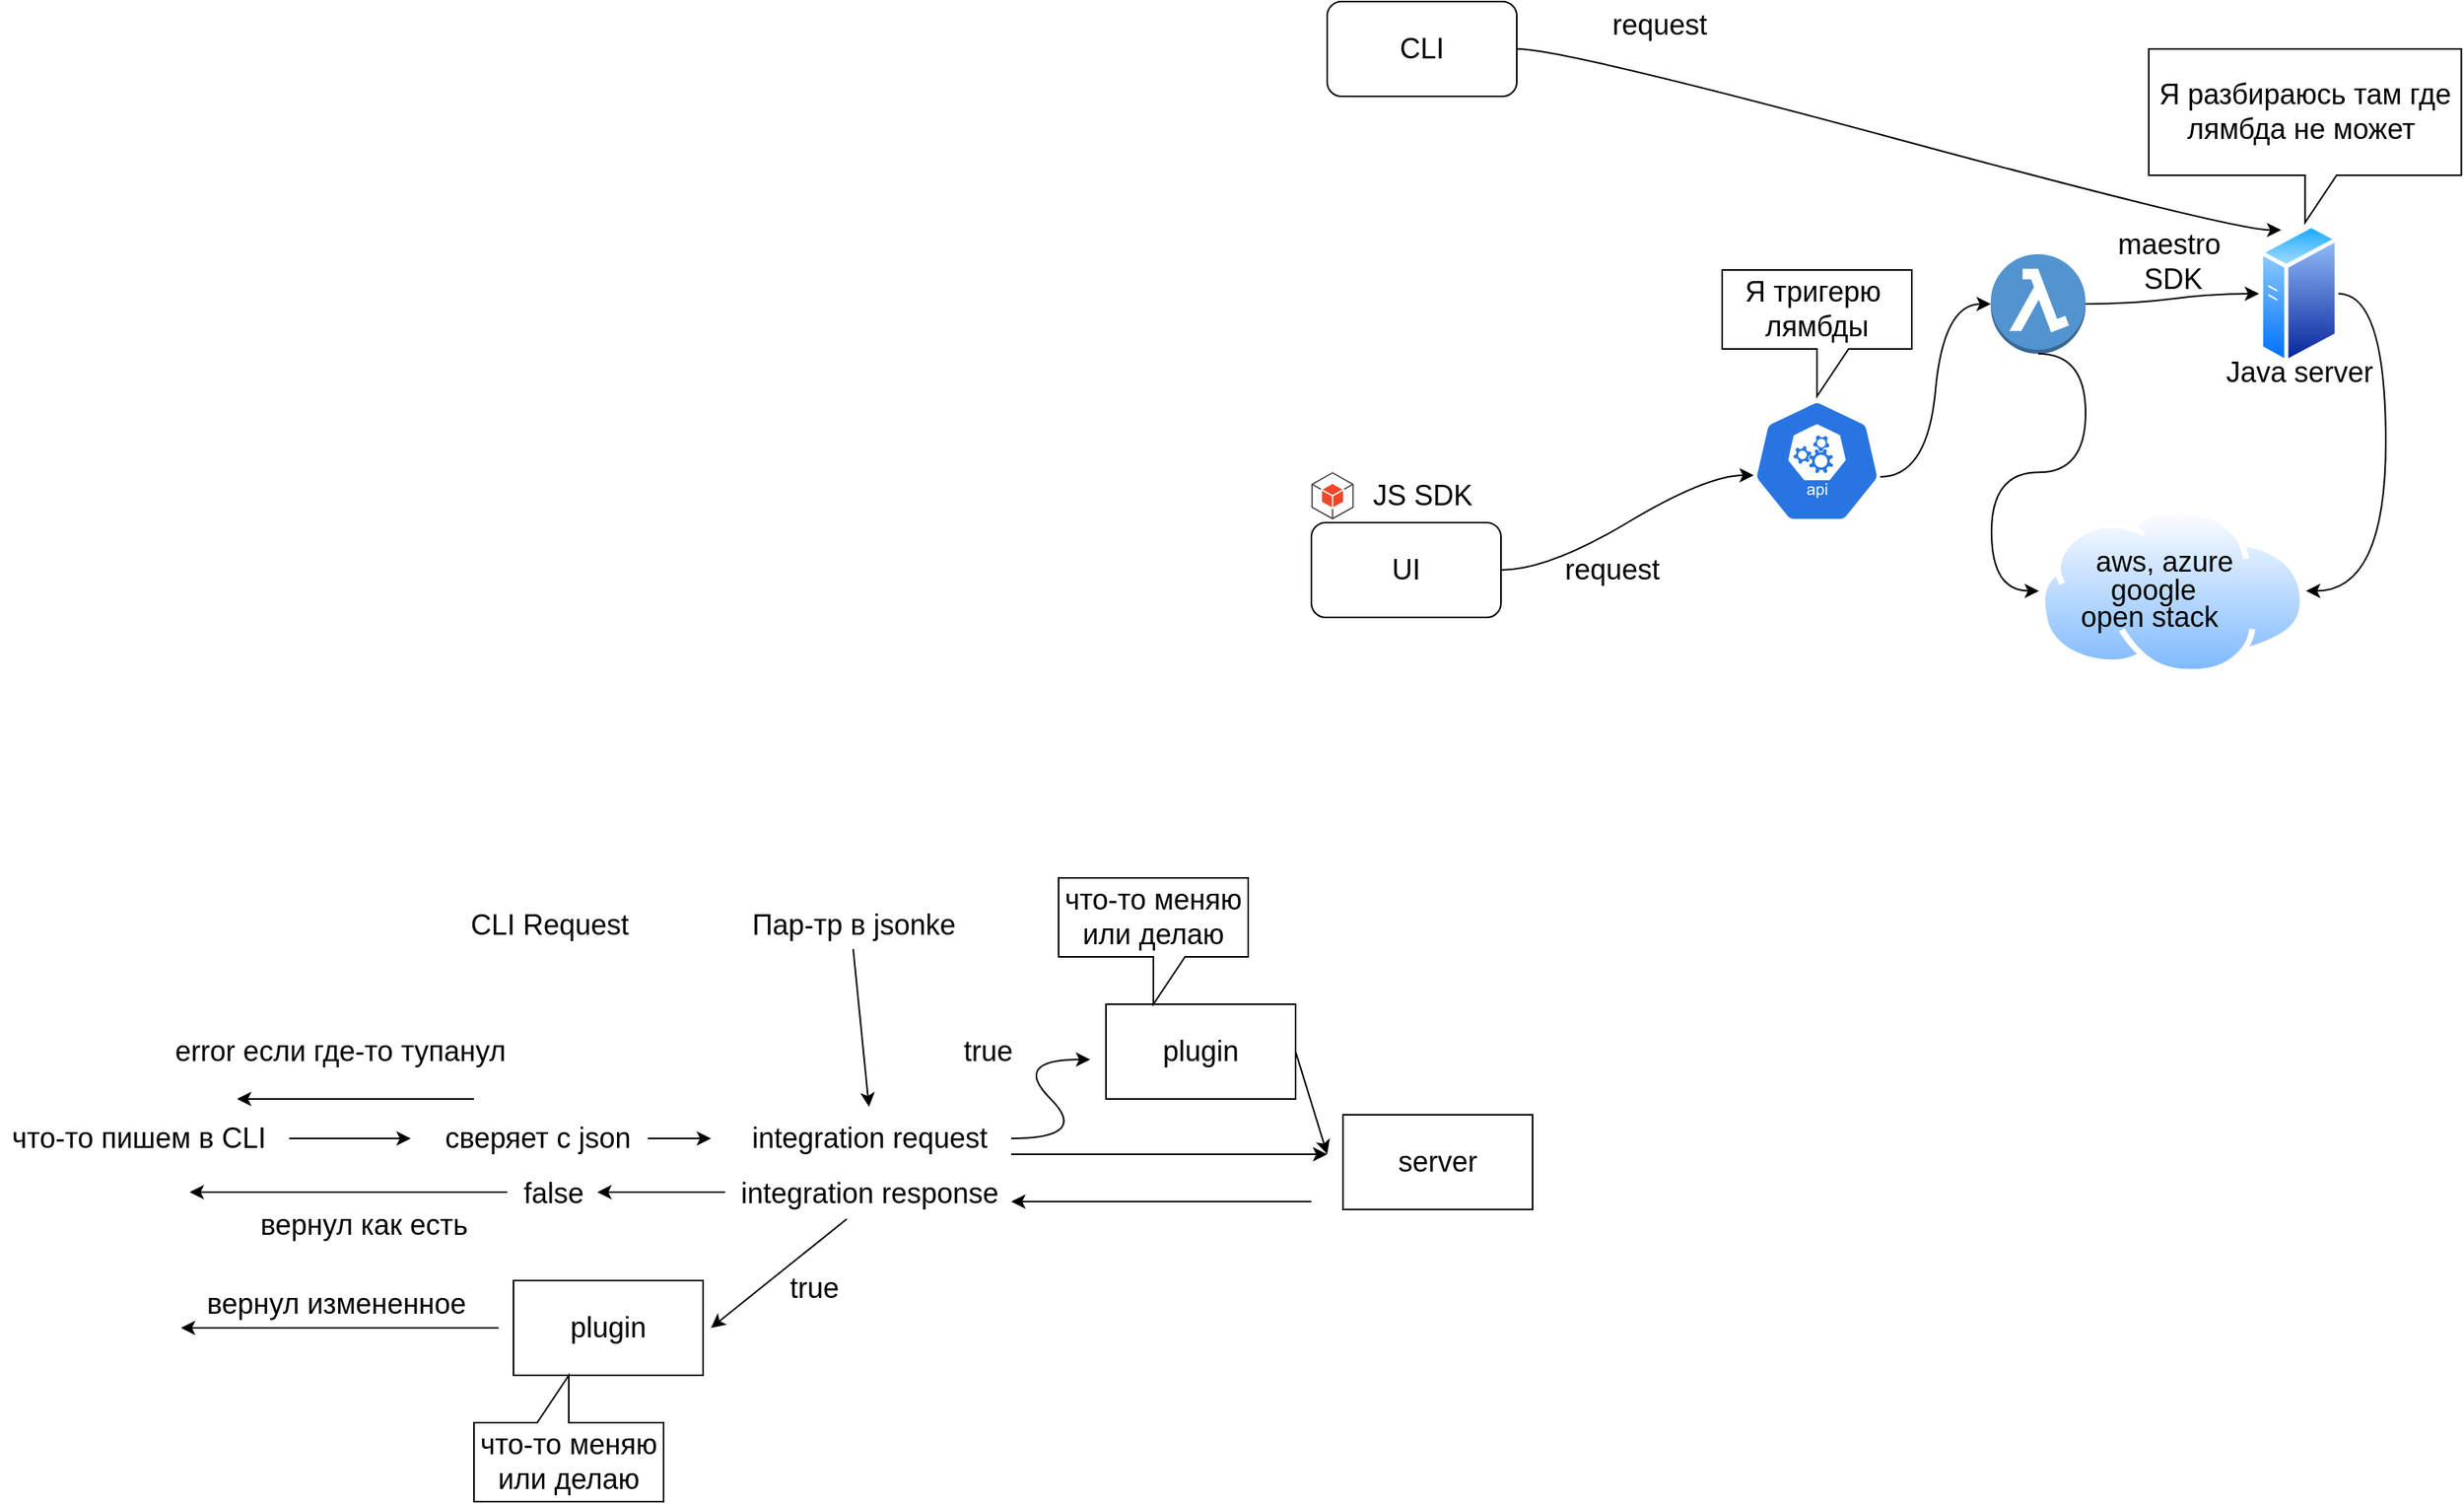 <mxfile version="15.4.3" type="github">
  <diagram id="tReHv3u6Pd42_ITOU3Pc" name="Page-1">
    <mxGraphModel dx="1913" dy="1087" grid="1" gridSize="10" guides="1" tooltips="1" connect="1" arrows="1" fold="1" page="0" pageScale="1" pageWidth="827" pageHeight="1169" math="0" shadow="0">
      <root>
        <mxCell id="0" />
        <mxCell id="1" parent="0" />
        <mxCell id="5rMPybmwtRSb6ZqjiMPX-2" value="&lt;font style=&quot;font-size: 18px&quot;&gt;CLI&lt;/font&gt;" style="rounded=1;whiteSpace=wrap;html=1;" parent="1" vertex="1">
          <mxGeometry x="190" y="-90" width="120" height="60" as="geometry" />
        </mxCell>
        <mxCell id="5rMPybmwtRSb6ZqjiMPX-3" value="UI" style="rounded=1;whiteSpace=wrap;html=1;fontSize=18;" parent="1" vertex="1">
          <mxGeometry x="180" y="240" width="120" height="60" as="geometry" />
        </mxCell>
        <mxCell id="5rMPybmwtRSb6ZqjiMPX-5" value="" style="curved=1;endArrow=classic;html=1;rounded=0;fontSize=18;edgeStyle=entityRelationEdgeStyle;exitX=1;exitY=0.5;exitDx=0;exitDy=0;" parent="1" source="5rMPybmwtRSb6ZqjiMPX-3" edge="1">
          <mxGeometry width="50" height="50" relative="1" as="geometry">
            <mxPoint x="320" y="270" as="sourcePoint" />
            <mxPoint x="460" y="210" as="targetPoint" />
            <Array as="points">
              <mxPoint x="440" y="200" />
              <mxPoint x="390" y="150" />
            </Array>
          </mxGeometry>
        </mxCell>
        <mxCell id="5rMPybmwtRSb6ZqjiMPX-6" value="" style="curved=1;endArrow=classic;html=1;rounded=0;fontSize=18;edgeStyle=entityRelationEdgeStyle;exitX=1;exitY=0.5;exitDx=0;exitDy=0;entryX=0.25;entryY=0;entryDx=0;entryDy=0;" parent="1" source="5rMPybmwtRSb6ZqjiMPX-2" target="5rMPybmwtRSb6ZqjiMPX-18" edge="1">
          <mxGeometry width="50" height="50" relative="1" as="geometry">
            <mxPoint x="390" y="200" as="sourcePoint" />
            <mxPoint x="460" y="210" as="targetPoint" />
            <Array as="points">
              <mxPoint x="440" y="200" />
              <mxPoint x="390" y="150" />
            </Array>
          </mxGeometry>
        </mxCell>
        <mxCell id="5rMPybmwtRSb6ZqjiMPX-7" value="" style="sketch=0;html=1;dashed=0;whitespace=wrap;fillColor=#2875E2;strokeColor=#ffffff;points=[[0.005,0.63,0],[0.1,0.2,0],[0.9,0.2,0],[0.5,0,0],[0.995,0.63,0],[0.72,0.99,0],[0.5,1,0],[0.28,0.99,0]];shape=mxgraph.kubernetes.icon;prIcon=api;fontSize=18;" parent="1" vertex="1">
          <mxGeometry x="440" y="162" width="120" height="78" as="geometry" />
        </mxCell>
        <mxCell id="5rMPybmwtRSb6ZqjiMPX-8" value="Я тригерю&amp;nbsp;&lt;br&gt;лямбды" style="shape=callout;whiteSpace=wrap;html=1;perimeter=calloutPerimeter;fontSize=18;" parent="1" vertex="1">
          <mxGeometry x="440" y="80" width="120" height="80" as="geometry" />
        </mxCell>
        <mxCell id="5rMPybmwtRSb6ZqjiMPX-11" value="" style="outlineConnect=0;dashed=0;verticalLabelPosition=bottom;verticalAlign=top;align=center;html=1;shape=mxgraph.aws3.android;fillColor=#EE472A;gradientColor=none;fontSize=18;" parent="1" vertex="1">
          <mxGeometry x="180" y="208" width="26.75" height="30" as="geometry" />
        </mxCell>
        <mxCell id="5rMPybmwtRSb6ZqjiMPX-12" value="JS SDK" style="text;html=1;align=center;verticalAlign=middle;resizable=0;points=[];autosize=1;strokeColor=none;fillColor=none;fontSize=18;" parent="1" vertex="1">
          <mxGeometry x="210" y="208" width="80" height="30" as="geometry" />
        </mxCell>
        <mxCell id="5rMPybmwtRSb6ZqjiMPX-14" value="" style="outlineConnect=0;dashed=0;verticalLabelPosition=bottom;verticalAlign=top;align=center;html=1;shape=mxgraph.aws3.lambda_function;fillColor=#5294CF;gradientColor=none;fontSize=18;" parent="1" vertex="1">
          <mxGeometry x="610" y="70" width="60" height="63" as="geometry" />
        </mxCell>
        <mxCell id="5rMPybmwtRSb6ZqjiMPX-15" value="" style="curved=1;endArrow=classic;html=1;rounded=0;fontSize=18;edgeStyle=entityRelationEdgeStyle;exitX=0.833;exitY=0.628;exitDx=0;exitDy=0;exitPerimeter=0;entryX=0;entryY=0.5;entryDx=0;entryDy=0;entryPerimeter=0;" parent="1" source="5rMPybmwtRSb6ZqjiMPX-7" target="5rMPybmwtRSb6ZqjiMPX-14" edge="1">
          <mxGeometry width="50" height="50" relative="1" as="geometry">
            <mxPoint x="390" y="200" as="sourcePoint" />
            <mxPoint x="440" y="150" as="targetPoint" />
            <Array as="points">
              <mxPoint x="440" y="200" />
              <mxPoint x="390" y="150" />
            </Array>
          </mxGeometry>
        </mxCell>
        <mxCell id="5rMPybmwtRSb6ZqjiMPX-16" value="request" style="text;html=1;align=center;verticalAlign=middle;resizable=0;points=[];autosize=1;strokeColor=none;fillColor=none;fontSize=18;" parent="1" vertex="1">
          <mxGeometry x="330" y="255" width="80" height="30" as="geometry" />
        </mxCell>
        <mxCell id="5rMPybmwtRSb6ZqjiMPX-17" value="request" style="text;html=1;align=center;verticalAlign=middle;resizable=0;points=[];autosize=1;strokeColor=none;fillColor=none;fontSize=18;" parent="1" vertex="1">
          <mxGeometry x="360" y="-90" width="80" height="30" as="geometry" />
        </mxCell>
        <mxCell id="5rMPybmwtRSb6ZqjiMPX-18" value="" style="aspect=fixed;perimeter=ellipsePerimeter;html=1;align=center;shadow=0;dashed=0;spacingTop=3;image;image=img/lib/active_directory/generic_server.svg;fontSize=18;" parent="1" vertex="1">
          <mxGeometry x="779.8" y="50" width="50.4" height="90" as="geometry" />
        </mxCell>
        <mxCell id="5rMPybmwtRSb6ZqjiMPX-19" value="" style="curved=1;endArrow=classic;html=1;rounded=0;fontSize=18;edgeStyle=entityRelationEdgeStyle;entryX=0;entryY=0.5;entryDx=0;entryDy=0;" parent="1" source="5rMPybmwtRSb6ZqjiMPX-14" target="5rMPybmwtRSb6ZqjiMPX-18" edge="1">
          <mxGeometry width="50" height="50" relative="1" as="geometry">
            <mxPoint x="510" y="200" as="sourcePoint" />
            <mxPoint x="560" y="150" as="targetPoint" />
            <Array as="points">
              <mxPoint x="560" y="200" />
              <mxPoint x="510" y="150" />
            </Array>
          </mxGeometry>
        </mxCell>
        <mxCell id="5rMPybmwtRSb6ZqjiMPX-20" value="maestro&amp;nbsp;&lt;br&gt;SDK" style="text;html=1;align=center;verticalAlign=middle;resizable=0;points=[];autosize=1;strokeColor=none;fillColor=none;fontSize=18;" parent="1" vertex="1">
          <mxGeometry x="680" y="50" width="90" height="50" as="geometry" />
        </mxCell>
        <mxCell id="5rMPybmwtRSb6ZqjiMPX-21" value="Я разбираюсь там где лямбда не может&amp;nbsp;" style="shape=callout;whiteSpace=wrap;html=1;perimeter=calloutPerimeter;fontSize=18;" parent="1" vertex="1">
          <mxGeometry x="710" y="-60" width="197.8" height="110" as="geometry" />
        </mxCell>
        <mxCell id="5rMPybmwtRSb6ZqjiMPX-22" value="Java server" style="text;html=1;align=center;verticalAlign=middle;resizable=0;points=[];autosize=1;strokeColor=none;fillColor=none;fontSize=18;" parent="1" vertex="1">
          <mxGeometry x="750" y="130" width="110" height="30" as="geometry" />
        </mxCell>
        <mxCell id="5rMPybmwtRSb6ZqjiMPX-23" value="" style="aspect=fixed;perimeter=ellipsePerimeter;html=1;align=center;shadow=0;dashed=0;spacingTop=3;image;image=img/lib/active_directory/internet_cloud.svg;fontSize=18;" parent="1" vertex="1">
          <mxGeometry x="640.47" y="230" width="169.05" height="106.5" as="geometry" />
        </mxCell>
        <mxCell id="5rMPybmwtRSb6ZqjiMPX-24" value="aws, azure&amp;nbsp;" style="text;html=1;align=center;verticalAlign=middle;resizable=0;points=[];autosize=1;strokeColor=none;fillColor=none;fontSize=18;" parent="1" vertex="1">
          <mxGeometry x="667" y="250" width="110" height="30" as="geometry" />
        </mxCell>
        <mxCell id="5rMPybmwtRSb6ZqjiMPX-25" value="google&amp;nbsp;&lt;br&gt;" style="text;html=1;align=center;verticalAlign=middle;resizable=0;points=[];autosize=1;strokeColor=none;fillColor=none;fontSize=18;" parent="1" vertex="1">
          <mxGeometry x="680" y="268.25" width="70" height="30" as="geometry" />
        </mxCell>
        <mxCell id="5rMPybmwtRSb6ZqjiMPX-26" value="open stack" style="text;html=1;align=center;verticalAlign=middle;resizable=0;points=[];autosize=1;strokeColor=none;fillColor=none;fontSize=18;" parent="1" vertex="1">
          <mxGeometry x="660" y="285" width="100" height="30" as="geometry" />
        </mxCell>
        <mxCell id="5rMPybmwtRSb6ZqjiMPX-27" value="" style="curved=1;endArrow=classic;html=1;rounded=0;fontSize=18;edgeStyle=entityRelationEdgeStyle;entryX=0;entryY=0.5;entryDx=0;entryDy=0;" parent="1" target="5rMPybmwtRSb6ZqjiMPX-23" edge="1">
          <mxGeometry width="50" height="50" relative="1" as="geometry">
            <mxPoint x="640" y="133" as="sourcePoint" />
            <mxPoint x="540" y="150" as="targetPoint" />
            <Array as="points">
              <mxPoint x="540" y="200" />
              <mxPoint x="490" y="150" />
            </Array>
          </mxGeometry>
        </mxCell>
        <mxCell id="5rMPybmwtRSb6ZqjiMPX-28" value="" style="curved=1;endArrow=classic;html=1;rounded=0;fontSize=18;edgeStyle=entityRelationEdgeStyle;entryX=1;entryY=0.5;entryDx=0;entryDy=0;" parent="1" target="5rMPybmwtRSb6ZqjiMPX-23" edge="1">
          <mxGeometry width="50" height="50" relative="1" as="geometry">
            <mxPoint x="830" y="95" as="sourcePoint" />
            <mxPoint x="540" y="150" as="targetPoint" />
            <Array as="points">
              <mxPoint x="540" y="200" />
              <mxPoint x="490" y="150" />
            </Array>
          </mxGeometry>
        </mxCell>
        <mxCell id="5rMPybmwtRSb6ZqjiMPX-30" value="CLI Request&amp;nbsp;" style="text;html=1;align=center;verticalAlign=middle;resizable=0;points=[];autosize=1;strokeColor=none;fillColor=none;fontSize=18;" parent="1" vertex="1">
          <mxGeometry x="-360" y="480" width="120" height="30" as="geometry" />
        </mxCell>
        <mxCell id="5rMPybmwtRSb6ZqjiMPX-31" value="что-то пишем в CLI&amp;nbsp;" style="text;html=1;align=center;verticalAlign=middle;resizable=0;points=[];autosize=1;strokeColor=none;fillColor=none;fontSize=18;" parent="1" vertex="1">
          <mxGeometry x="-650" y="615" width="180" height="30" as="geometry" />
        </mxCell>
        <mxCell id="5rMPybmwtRSb6ZqjiMPX-32" value="" style="curved=1;endArrow=classic;html=1;rounded=0;fontSize=18;edgeStyle=entityRelationEdgeStyle;exitX=1.017;exitY=0.5;exitDx=0;exitDy=0;exitPerimeter=0;" parent="1" source="5rMPybmwtRSb6ZqjiMPX-31" edge="1">
          <mxGeometry width="50" height="50" relative="1" as="geometry">
            <mxPoint x="-280" y="620" as="sourcePoint" />
            <mxPoint x="-390" y="630" as="targetPoint" />
            <Array as="points">
              <mxPoint x="-230" y="620" />
              <mxPoint x="-280" y="570" />
            </Array>
          </mxGeometry>
        </mxCell>
        <mxCell id="5rMPybmwtRSb6ZqjiMPX-34" value="сверяет с json" style="text;html=1;align=center;verticalAlign=middle;resizable=0;points=[];autosize=1;strokeColor=none;fillColor=none;fontSize=18;" parent="1" vertex="1">
          <mxGeometry x="-380" y="615" width="140" height="30" as="geometry" />
        </mxCell>
        <mxCell id="5rMPybmwtRSb6ZqjiMPX-37" value="" style="endArrow=classic;html=1;rounded=0;fontSize=18;" parent="1" edge="1">
          <mxGeometry width="50" height="50" relative="1" as="geometry">
            <mxPoint x="-350" y="605" as="sourcePoint" />
            <mxPoint x="-500" y="605" as="targetPoint" />
          </mxGeometry>
        </mxCell>
        <mxCell id="5rMPybmwtRSb6ZqjiMPX-38" value="error если где-то тупанул" style="text;html=1;align=center;verticalAlign=middle;resizable=0;points=[];autosize=1;strokeColor=none;fillColor=none;fontSize=18;" parent="1" vertex="1">
          <mxGeometry x="-550" y="560" width="230" height="30" as="geometry" />
        </mxCell>
        <mxCell id="5rMPybmwtRSb6ZqjiMPX-40" value="" style="curved=1;endArrow=classic;html=1;rounded=0;fontSize=18;" parent="1" edge="1">
          <mxGeometry width="50" height="50" relative="1" as="geometry">
            <mxPoint x="-240" y="630" as="sourcePoint" />
            <mxPoint x="-200" y="630" as="targetPoint" />
            <Array as="points">
              <mxPoint x="-200" y="630" />
            </Array>
          </mxGeometry>
        </mxCell>
        <mxCell id="5rMPybmwtRSb6ZqjiMPX-41" value="integration request" style="text;html=1;align=center;verticalAlign=middle;resizable=0;points=[];autosize=1;strokeColor=none;fillColor=none;fontSize=18;" parent="1" vertex="1">
          <mxGeometry x="-180" y="615" width="160" height="30" as="geometry" />
        </mxCell>
        <mxCell id="5rMPybmwtRSb6ZqjiMPX-42" value="" style="curved=1;endArrow=classic;html=1;rounded=0;fontSize=18;" parent="1" edge="1">
          <mxGeometry width="50" height="50" relative="1" as="geometry">
            <mxPoint x="-10" y="630" as="sourcePoint" />
            <mxPoint x="40" y="580" as="targetPoint" />
            <Array as="points">
              <mxPoint x="40" y="630" />
              <mxPoint x="-10" y="580" />
            </Array>
          </mxGeometry>
        </mxCell>
        <mxCell id="5rMPybmwtRSb6ZqjiMPX-43" value="true" style="text;html=1;align=center;verticalAlign=middle;resizable=0;points=[];autosize=1;strokeColor=none;fillColor=none;fontSize=18;" parent="1" vertex="1">
          <mxGeometry x="-50" y="560" width="50" height="30" as="geometry" />
        </mxCell>
        <mxCell id="5rMPybmwtRSb6ZqjiMPX-44" value="plugin" style="whiteSpace=wrap;html=1;fontSize=18;" parent="1" vertex="1">
          <mxGeometry x="50" y="545" width="120" height="60" as="geometry" />
        </mxCell>
        <mxCell id="5rMPybmwtRSb6ZqjiMPX-45" value="" style="curved=1;endArrow=classic;html=1;rounded=0;fontSize=18;" parent="1" edge="1">
          <mxGeometry width="50" height="50" relative="1" as="geometry">
            <mxPoint x="-10" y="640" as="sourcePoint" />
            <mxPoint x="190" y="640" as="targetPoint" />
            <Array as="points">
              <mxPoint x="30" y="640" />
              <mxPoint x="120" y="640" />
            </Array>
          </mxGeometry>
        </mxCell>
        <mxCell id="5rMPybmwtRSb6ZqjiMPX-46" value="что-то меняю или делаю" style="shape=callout;whiteSpace=wrap;html=1;perimeter=calloutPerimeter;fontSize=18;" parent="1" vertex="1">
          <mxGeometry x="20" y="465" width="120" height="80" as="geometry" />
        </mxCell>
        <mxCell id="5rMPybmwtRSb6ZqjiMPX-47" value="" style="curved=1;endArrow=classic;html=1;rounded=0;fontSize=18;exitX=1;exitY=0.5;exitDx=0;exitDy=0;" parent="1" source="5rMPybmwtRSb6ZqjiMPX-44" edge="1">
          <mxGeometry width="50" height="50" relative="1" as="geometry">
            <mxPoint x="-70" y="720" as="sourcePoint" />
            <mxPoint x="190" y="640" as="targetPoint" />
            <Array as="points" />
          </mxGeometry>
        </mxCell>
        <mxCell id="5rMPybmwtRSb6ZqjiMPX-48" value="server" style="rounded=0;whiteSpace=wrap;html=1;fontSize=18;" parent="1" vertex="1">
          <mxGeometry x="200" y="615" width="120" height="60" as="geometry" />
        </mxCell>
        <mxCell id="5rMPybmwtRSb6ZqjiMPX-49" value="" style="curved=1;endArrow=classic;html=1;rounded=0;fontSize=18;" parent="1" edge="1">
          <mxGeometry width="50" height="50" relative="1" as="geometry">
            <mxPoint x="180" y="670" as="sourcePoint" />
            <mxPoint x="-10" y="670" as="targetPoint" />
            <Array as="points" />
          </mxGeometry>
        </mxCell>
        <mxCell id="5rMPybmwtRSb6ZqjiMPX-50" value="integration response" style="text;html=1;align=center;verticalAlign=middle;resizable=0;points=[];autosize=1;strokeColor=none;fillColor=none;fontSize=18;" parent="1" vertex="1">
          <mxGeometry x="-190" y="650" width="180" height="30" as="geometry" />
        </mxCell>
        <mxCell id="5rMPybmwtRSb6ZqjiMPX-51" value="false" style="text;html=1;align=center;verticalAlign=middle;resizable=0;points=[];autosize=1;strokeColor=none;fillColor=none;fontSize=18;" parent="1" vertex="1">
          <mxGeometry x="-325" y="650" width="50" height="30" as="geometry" />
        </mxCell>
        <mxCell id="5rMPybmwtRSb6ZqjiMPX-52" value="" style="curved=1;endArrow=classic;html=1;rounded=0;fontSize=18;exitX=-0.006;exitY=0.467;exitDx=0;exitDy=0;exitPerimeter=0;entryX=1.06;entryY=0.467;entryDx=0;entryDy=0;entryPerimeter=0;" parent="1" source="5rMPybmwtRSb6ZqjiMPX-50" target="5rMPybmwtRSb6ZqjiMPX-51" edge="1">
          <mxGeometry width="50" height="50" relative="1" as="geometry">
            <mxPoint x="190" y="680" as="sourcePoint" />
            <mxPoint y="680" as="targetPoint" />
            <Array as="points" />
          </mxGeometry>
        </mxCell>
        <mxCell id="5rMPybmwtRSb6ZqjiMPX-54" value="" style="curved=1;endArrow=classic;html=1;rounded=0;fontSize=18;exitX=-0.08;exitY=0.467;exitDx=0;exitDy=0;exitPerimeter=0;" parent="1" source="5rMPybmwtRSb6ZqjiMPX-51" edge="1">
          <mxGeometry width="50" height="50" relative="1" as="geometry">
            <mxPoint x="-181.08" y="674.01" as="sourcePoint" />
            <mxPoint x="-530" y="664" as="targetPoint" />
            <Array as="points" />
          </mxGeometry>
        </mxCell>
        <mxCell id="5rMPybmwtRSb6ZqjiMPX-55" value="вернул как есть" style="text;html=1;align=center;verticalAlign=middle;resizable=0;points=[];autosize=1;strokeColor=none;fillColor=none;fontSize=18;" parent="1" vertex="1">
          <mxGeometry x="-495" y="670" width="150" height="30" as="geometry" />
        </mxCell>
        <mxCell id="5rMPybmwtRSb6ZqjiMPX-56" value="" style="curved=1;endArrow=classic;html=1;rounded=0;fontSize=18;exitX=0.422;exitY=1.033;exitDx=0;exitDy=0;exitPerimeter=0;" parent="1" source="5rMPybmwtRSb6ZqjiMPX-50" edge="1">
          <mxGeometry width="50" height="50" relative="1" as="geometry">
            <mxPoint x="-250" y="710" as="sourcePoint" />
            <mxPoint x="-200" y="750" as="targetPoint" />
            <Array as="points" />
          </mxGeometry>
        </mxCell>
        <mxCell id="5rMPybmwtRSb6ZqjiMPX-58" value="true" style="text;html=1;align=center;verticalAlign=middle;resizable=0;points=[];autosize=1;strokeColor=none;fillColor=none;fontSize=18;" parent="1" vertex="1">
          <mxGeometry x="-160" y="710" width="50" height="30" as="geometry" />
        </mxCell>
        <mxCell id="5rMPybmwtRSb6ZqjiMPX-59" value="plugin" style="whiteSpace=wrap;html=1;fontSize=18;" parent="1" vertex="1">
          <mxGeometry x="-325" y="720" width="120" height="60" as="geometry" />
        </mxCell>
        <mxCell id="5rMPybmwtRSb6ZqjiMPX-60" value="что-то меняю или делаю" style="shape=callout;whiteSpace=wrap;html=1;perimeter=calloutPerimeter;fontSize=18;direction=west;" parent="1" vertex="1">
          <mxGeometry x="-350" y="780" width="120" height="80" as="geometry" />
        </mxCell>
        <mxCell id="5rMPybmwtRSb6ZqjiMPX-61" value="" style="curved=1;endArrow=classic;html=1;rounded=0;fontSize=18;exitX=-0.08;exitY=0.467;exitDx=0;exitDy=0;exitPerimeter=0;" parent="1" edge="1">
          <mxGeometry width="50" height="50" relative="1" as="geometry">
            <mxPoint x="-334.5" y="750.01" as="sourcePoint" />
            <mxPoint x="-535.5" y="750" as="targetPoint" />
            <Array as="points" />
          </mxGeometry>
        </mxCell>
        <mxCell id="5rMPybmwtRSb6ZqjiMPX-62" value="вернул измененное&amp;nbsp;" style="text;html=1;align=center;verticalAlign=middle;resizable=0;points=[];autosize=1;strokeColor=none;fillColor=none;fontSize=18;" parent="1" vertex="1">
          <mxGeometry x="-530" y="720" width="190" height="30" as="geometry" />
        </mxCell>
        <mxCell id="5rMPybmwtRSb6ZqjiMPX-63" value="" style="curved=1;endArrow=classic;html=1;rounded=0;fontSize=18;" parent="1" edge="1">
          <mxGeometry width="50" height="50" relative="1" as="geometry">
            <mxPoint x="-110" y="510" as="sourcePoint" />
            <mxPoint x="-100" y="610" as="targetPoint" />
            <Array as="points" />
          </mxGeometry>
        </mxCell>
        <mxCell id="5rMPybmwtRSb6ZqjiMPX-64" value="Пар-тр в jsonke" style="text;html=1;align=center;verticalAlign=middle;resizable=0;points=[];autosize=1;strokeColor=none;fillColor=none;fontSize=18;" parent="1" vertex="1">
          <mxGeometry x="-185" y="480" width="150" height="30" as="geometry" />
        </mxCell>
      </root>
    </mxGraphModel>
  </diagram>
</mxfile>
